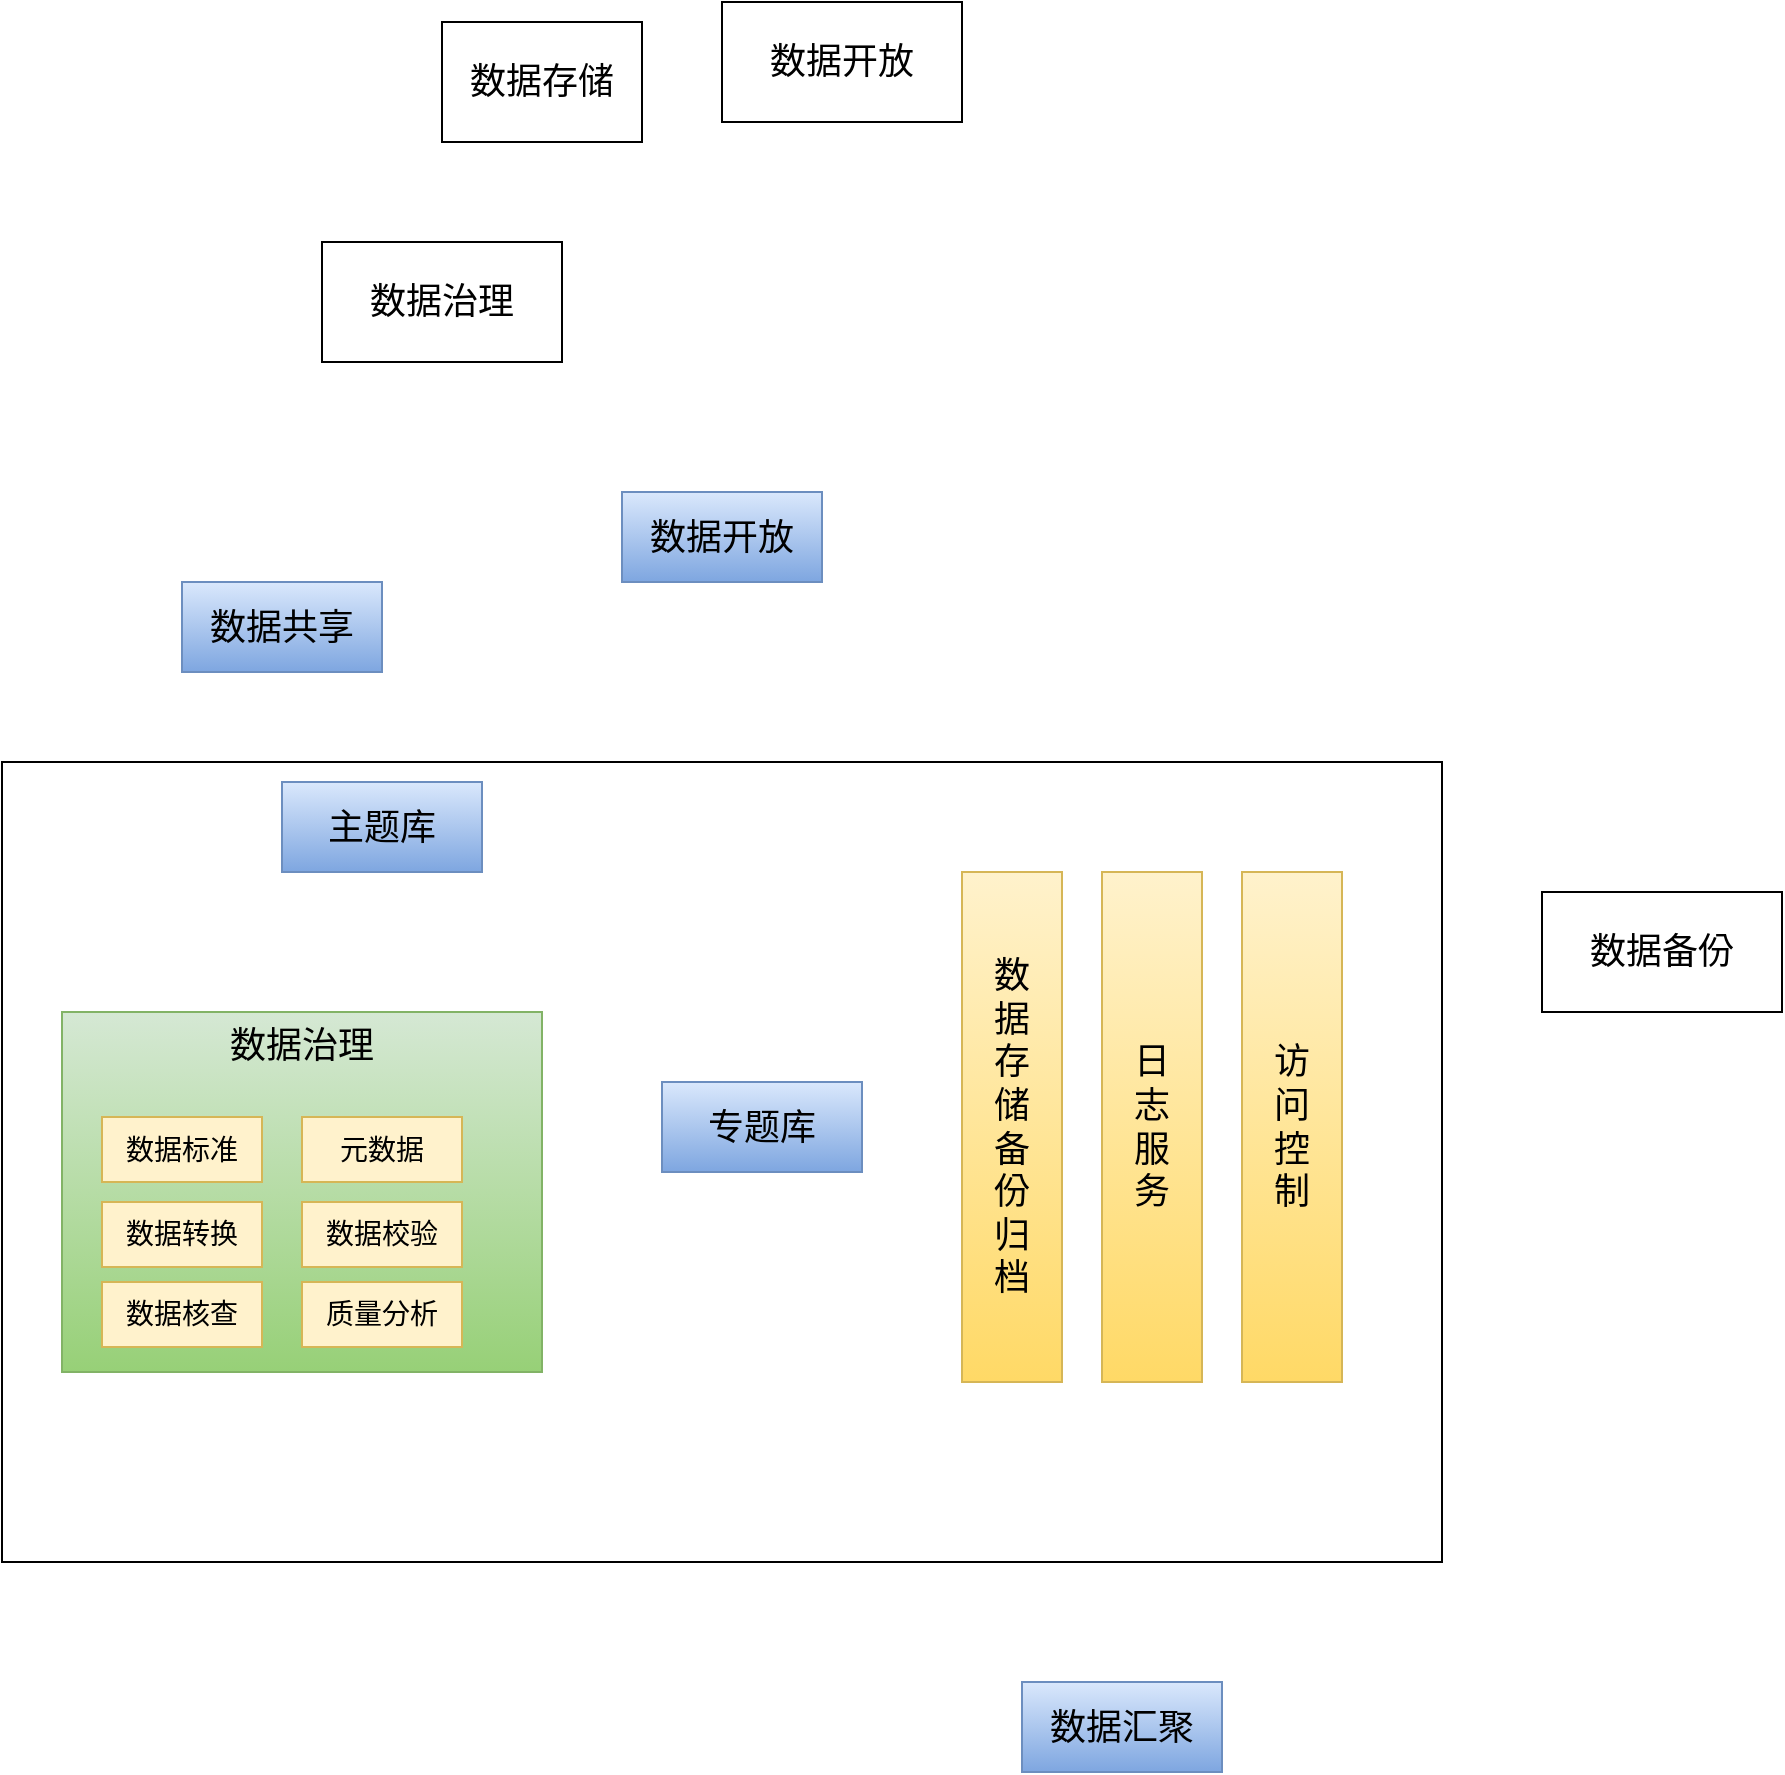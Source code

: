 <mxfile version="22.1.15" type="github">
  <diagram name="第 1 页" id="P0yK9BxI82mzCVYBc7bW">
    <mxGraphModel dx="2247" dy="758" grid="1" gridSize="10" guides="1" tooltips="1" connect="1" arrows="1" fold="1" page="1" pageScale="1" pageWidth="827" pageHeight="1169" math="0" shadow="0">
      <root>
        <mxCell id="0" />
        <mxCell id="1" parent="0" />
        <mxCell id="cJXVrUPONO5RYP6DDQ6k-11" value="" style="rounded=0;whiteSpace=wrap;html=1;fontSize=18;" vertex="1" parent="1">
          <mxGeometry x="-40" y="520" width="720" height="400" as="geometry" />
        </mxCell>
        <mxCell id="cJXVrUPONO5RYP6DDQ6k-1" value="数据汇聚" style="rounded=0;whiteSpace=wrap;html=1;fillColor=#dae8fc;strokeColor=#6c8ebf;gradientColor=#7ea6e0;fontSize=18;" vertex="1" parent="1">
          <mxGeometry x="470" y="980" width="100" height="45" as="geometry" />
        </mxCell>
        <mxCell id="cJXVrUPONO5RYP6DDQ6k-2" value="数据开放" style="rounded=0;whiteSpace=wrap;html=1;fontSize=18;" vertex="1" parent="1">
          <mxGeometry x="320" y="140" width="120" height="60" as="geometry" />
        </mxCell>
        <mxCell id="cJXVrUPONO5RYP6DDQ6k-3" value="数据存储" style="rounded=0;whiteSpace=wrap;html=1;fontSize=18;" vertex="1" parent="1">
          <mxGeometry x="180" y="150" width="100" height="60" as="geometry" />
        </mxCell>
        <mxCell id="cJXVrUPONO5RYP6DDQ6k-4" value="数据治理" style="rounded=0;whiteSpace=wrap;html=1;fontSize=18;" vertex="1" parent="1">
          <mxGeometry x="120" y="260" width="120" height="60" as="geometry" />
        </mxCell>
        <mxCell id="cJXVrUPONO5RYP6DDQ6k-5" value="数据备份" style="rounded=0;whiteSpace=wrap;html=1;fontSize=18;" vertex="1" parent="1">
          <mxGeometry x="730" y="585" width="120" height="60" as="geometry" />
        </mxCell>
        <mxCell id="cJXVrUPONO5RYP6DDQ6k-6" value="日&lt;br&gt;志&lt;br&gt;服&lt;br&gt;务" style="rounded=0;whiteSpace=wrap;html=1;fillColor=#fff2cc;strokeColor=#d6b656;gradientColor=#ffd966;fontSize=18;textDirection=rtl;" vertex="1" parent="1">
          <mxGeometry x="510" y="575" width="50" height="255" as="geometry" />
        </mxCell>
        <mxCell id="cJXVrUPONO5RYP6DDQ6k-7" value="数据治理" style="rounded=0;whiteSpace=wrap;html=1;fillColor=#d5e8d4;strokeColor=#82b366;gradientColor=#97d077;fontSize=18;verticalAlign=top;" vertex="1" parent="1">
          <mxGeometry x="-10" y="645" width="240" height="180" as="geometry" />
        </mxCell>
        <mxCell id="cJXVrUPONO5RYP6DDQ6k-8" value="主题库" style="rounded=0;whiteSpace=wrap;html=1;fillColor=#dae8fc;strokeColor=#6c8ebf;gradientColor=#7ea6e0;fontSize=18;" vertex="1" parent="1">
          <mxGeometry x="100" y="530" width="100" height="45" as="geometry" />
        </mxCell>
        <mxCell id="cJXVrUPONO5RYP6DDQ6k-9" value="数据共享" style="rounded=0;whiteSpace=wrap;html=1;fillColor=#dae8fc;strokeColor=#6c8ebf;gradientColor=#7ea6e0;fontSize=18;" vertex="1" parent="1">
          <mxGeometry x="50" y="430" width="100" height="45" as="geometry" />
        </mxCell>
        <mxCell id="cJXVrUPONO5RYP6DDQ6k-12" value="专题库" style="rounded=0;whiteSpace=wrap;html=1;fillColor=#dae8fc;strokeColor=#6c8ebf;gradientColor=#7ea6e0;fontSize=18;" vertex="1" parent="1">
          <mxGeometry x="290" y="680" width="100" height="45" as="geometry" />
        </mxCell>
        <mxCell id="cJXVrUPONO5RYP6DDQ6k-13" value="数据开放" style="rounded=0;whiteSpace=wrap;html=1;fillColor=#dae8fc;strokeColor=#6c8ebf;gradientColor=#7ea6e0;fontSize=18;" vertex="1" parent="1">
          <mxGeometry x="270" y="385" width="100" height="45" as="geometry" />
        </mxCell>
        <mxCell id="cJXVrUPONO5RYP6DDQ6k-14" value="访&lt;br&gt;问&lt;br&gt;控&lt;br&gt;制" style="rounded=0;whiteSpace=wrap;html=1;fillColor=#fff2cc;strokeColor=#d6b656;gradientColor=#ffd966;horizontal=1;fontSize=18;" vertex="1" parent="1">
          <mxGeometry x="580" y="575" width="50" height="255" as="geometry" />
        </mxCell>
        <mxCell id="cJXVrUPONO5RYP6DDQ6k-15" value="数&lt;br&gt;据&lt;br&gt;存&lt;br&gt;储&lt;br&gt;备&lt;br&gt;份&lt;br&gt;归&lt;br&gt;档" style="rounded=0;whiteSpace=wrap;html=1;fillColor=#fff2cc;strokeColor=#d6b656;gradientColor=#ffd966;fontSize=18;" vertex="1" parent="1">
          <mxGeometry x="440" y="575" width="50" height="255" as="geometry" />
        </mxCell>
        <mxCell id="cJXVrUPONO5RYP6DDQ6k-16" value="数据标准" style="rounded=0;whiteSpace=wrap;html=1;fillColor=#fff2cc;strokeColor=#d6b656;fontSize=14;" vertex="1" parent="1">
          <mxGeometry x="10" y="697.5" width="80" height="32.5" as="geometry" />
        </mxCell>
        <mxCell id="cJXVrUPONO5RYP6DDQ6k-17" value="元数据" style="rounded=0;whiteSpace=wrap;html=1;fillColor=#fff2cc;strokeColor=#d6b656;fontSize=14;" vertex="1" parent="1">
          <mxGeometry x="110" y="697.5" width="80" height="32.5" as="geometry" />
        </mxCell>
        <mxCell id="cJXVrUPONO5RYP6DDQ6k-18" value="数据校验" style="rounded=0;whiteSpace=wrap;html=1;fillColor=#fff2cc;strokeColor=#d6b656;fontSize=14;" vertex="1" parent="1">
          <mxGeometry x="110" y="740" width="80" height="32.5" as="geometry" />
        </mxCell>
        <mxCell id="cJXVrUPONO5RYP6DDQ6k-19" value="数据转换" style="rounded=0;whiteSpace=wrap;html=1;fillColor=#fff2cc;strokeColor=#d6b656;fontSize=14;" vertex="1" parent="1">
          <mxGeometry x="10" y="740" width="80" height="32.5" as="geometry" />
        </mxCell>
        <mxCell id="cJXVrUPONO5RYP6DDQ6k-20" value="数据核查" style="rounded=0;whiteSpace=wrap;html=1;fillColor=#fff2cc;strokeColor=#d6b656;fontSize=14;" vertex="1" parent="1">
          <mxGeometry x="10" y="780" width="80" height="32.5" as="geometry" />
        </mxCell>
        <mxCell id="cJXVrUPONO5RYP6DDQ6k-21" value="质量分析" style="rounded=0;whiteSpace=wrap;html=1;fillColor=#fff2cc;strokeColor=#d6b656;fontSize=14;" vertex="1" parent="1">
          <mxGeometry x="110" y="780" width="80" height="32.5" as="geometry" />
        </mxCell>
      </root>
    </mxGraphModel>
  </diagram>
</mxfile>
